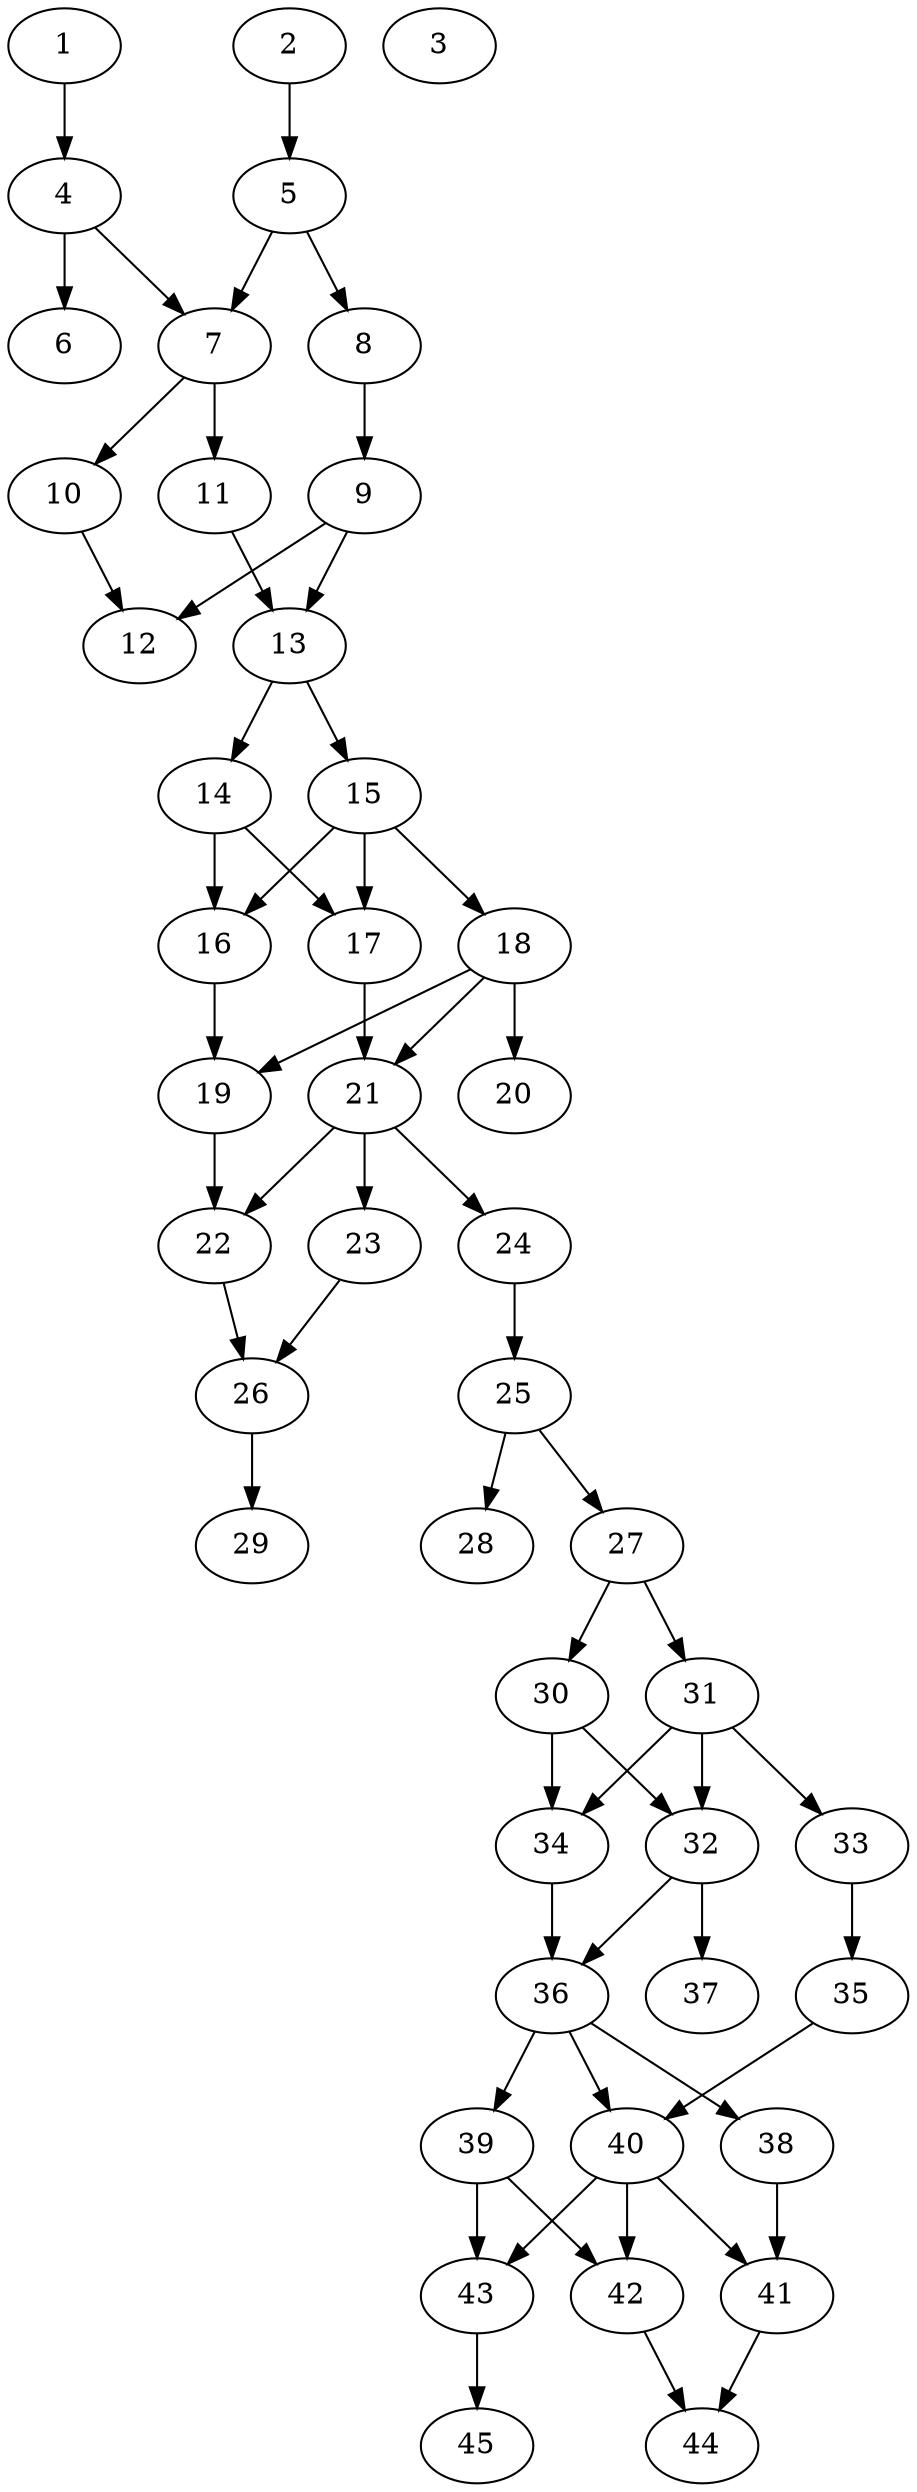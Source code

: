 // DAG automatically generated by daggen at Thu Oct  3 14:07:24 2019
// ./daggen --dot -n 45 --ccr 0.4 --fat 0.3 --regular 0.7 --density 0.6 --mindata 5242880 --maxdata 52428800 
digraph G {
  1 [size="99299840", alpha="0.10", expect_size="39719936"] 
  1 -> 4 [size ="39719936"]
  2 [size="36372480", alpha="0.00", expect_size="14548992"] 
  2 -> 5 [size ="14548992"]
  3 [size="20720640", alpha="0.19", expect_size="8288256"] 
  4 [size="50050560", alpha="0.16", expect_size="20020224"] 
  4 -> 6 [size ="20020224"]
  4 -> 7 [size ="20020224"]
  5 [size="95685120", alpha="0.15", expect_size="38274048"] 
  5 -> 7 [size ="38274048"]
  5 -> 8 [size ="38274048"]
  6 [size="126246400", alpha="0.05", expect_size="50498560"] 
  7 [size="16714240", alpha="0.02", expect_size="6685696"] 
  7 -> 10 [size ="6685696"]
  7 -> 11 [size ="6685696"]
  8 [size="112302080", alpha="0.09", expect_size="44920832"] 
  8 -> 9 [size ="44920832"]
  9 [size="86256640", alpha="0.01", expect_size="34502656"] 
  9 -> 12 [size ="34502656"]
  9 -> 13 [size ="34502656"]
  10 [size="44748800", alpha="0.19", expect_size="17899520"] 
  10 -> 12 [size ="17899520"]
  11 [size="34250240", alpha="0.14", expect_size="13700096"] 
  11 -> 13 [size ="13700096"]
  12 [size="92070400", alpha="0.08", expect_size="36828160"] 
  13 [size="93652480", alpha="0.04", expect_size="37460992"] 
  13 -> 14 [size ="37460992"]
  13 -> 15 [size ="37460992"]
  14 [size="89579520", alpha="0.17", expect_size="35831808"] 
  14 -> 16 [size ="35831808"]
  14 -> 17 [size ="35831808"]
  15 [size="64586240", alpha="0.07", expect_size="25834496"] 
  15 -> 16 [size ="25834496"]
  15 -> 17 [size ="25834496"]
  15 -> 18 [size ="25834496"]
  16 [size="34926080", alpha="0.09", expect_size="13970432"] 
  16 -> 19 [size ="13970432"]
  17 [size="64670720", alpha="0.12", expect_size="25868288"] 
  17 -> 21 [size ="25868288"]
  18 [size="73525760", alpha="0.11", expect_size="29410304"] 
  18 -> 19 [size ="29410304"]
  18 -> 20 [size ="29410304"]
  18 -> 21 [size ="29410304"]
  19 [size="126786560", alpha="0.12", expect_size="50714624"] 
  19 -> 22 [size ="50714624"]
  20 [size="13460480", alpha="0.07", expect_size="5384192"] 
  21 [size="125688320", alpha="0.17", expect_size="50275328"] 
  21 -> 22 [size ="50275328"]
  21 -> 23 [size ="50275328"]
  21 -> 24 [size ="50275328"]
  22 [size="88660480", alpha="0.10", expect_size="35464192"] 
  22 -> 26 [size ="35464192"]
  23 [size="18232320", alpha="0.05", expect_size="7292928"] 
  23 -> 26 [size ="7292928"]
  24 [size="41937920", alpha="0.07", expect_size="16775168"] 
  24 -> 25 [size ="16775168"]
  25 [size="22279680", alpha="0.02", expect_size="8911872"] 
  25 -> 27 [size ="8911872"]
  25 -> 28 [size ="8911872"]
  26 [size="62530560", alpha="0.16", expect_size="25012224"] 
  26 -> 29 [size ="25012224"]
  27 [size="115819520", alpha="0.12", expect_size="46327808"] 
  27 -> 30 [size ="46327808"]
  27 -> 31 [size ="46327808"]
  28 [size="67069440", alpha="0.03", expect_size="26827776"] 
  29 [size="16015360", alpha="0.08", expect_size="6406144"] 
  30 [size="85411840", alpha="0.17", expect_size="34164736"] 
  30 -> 32 [size ="34164736"]
  30 -> 34 [size ="34164736"]
  31 [size="126305280", alpha="0.11", expect_size="50522112"] 
  31 -> 32 [size ="50522112"]
  31 -> 33 [size ="50522112"]
  31 -> 34 [size ="50522112"]
  32 [size="106926080", alpha="0.17", expect_size="42770432"] 
  32 -> 36 [size ="42770432"]
  32 -> 37 [size ="42770432"]
  33 [size="50539520", alpha="0.18", expect_size="20215808"] 
  33 -> 35 [size ="20215808"]
  34 [size="82726400", alpha="0.11", expect_size="33090560"] 
  34 -> 36 [size ="33090560"]
  35 [size="122462720", alpha="0.13", expect_size="48985088"] 
  35 -> 40 [size ="48985088"]
  36 [size="16399360", alpha="0.18", expect_size="6559744"] 
  36 -> 38 [size ="6559744"]
  36 -> 39 [size ="6559744"]
  36 -> 40 [size ="6559744"]
  37 [size="113607680", alpha="0.13", expect_size="45443072"] 
  38 [size="63797760", alpha="0.18", expect_size="25519104"] 
  38 -> 41 [size ="25519104"]
  39 [size="84136960", alpha="0.02", expect_size="33654784"] 
  39 -> 42 [size ="33654784"]
  39 -> 43 [size ="33654784"]
  40 [size="129807360", alpha="0.06", expect_size="51922944"] 
  40 -> 41 [size ="51922944"]
  40 -> 42 [size ="51922944"]
  40 -> 43 [size ="51922944"]
  41 [size="114488320", alpha="0.09", expect_size="45795328"] 
  41 -> 44 [size ="45795328"]
  42 [size="59322880", alpha="0.05", expect_size="23729152"] 
  42 -> 44 [size ="23729152"]
  43 [size="43279360", alpha="0.01", expect_size="17311744"] 
  43 -> 45 [size ="17311744"]
  44 [size="28935680", alpha="0.03", expect_size="11574272"] 
  45 [size="92764160", alpha="0.06", expect_size="37105664"] 
}
